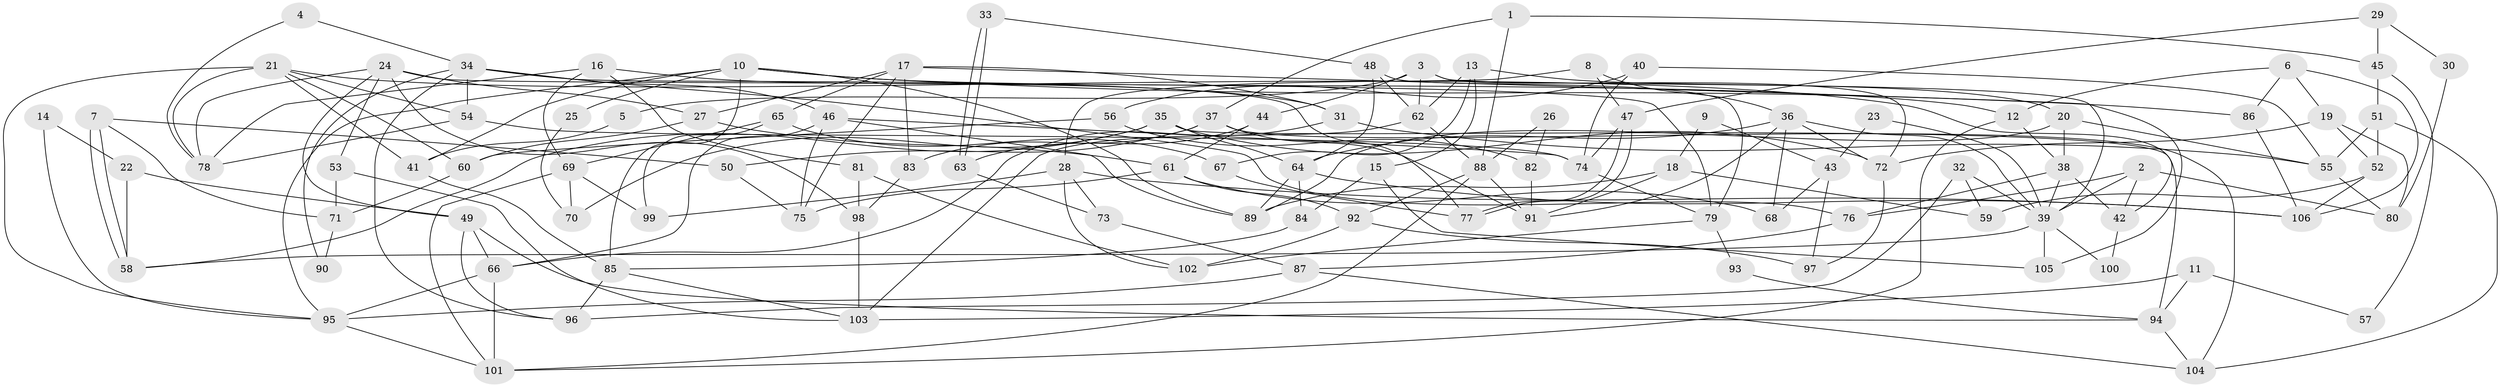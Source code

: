 // Generated by graph-tools (version 1.1) at 2025/02/03/09/25 03:02:05]
// undirected, 106 vertices, 212 edges
graph export_dot {
graph [start="1"]
  node [color=gray90,style=filled];
  1;
  2;
  3;
  4;
  5;
  6;
  7;
  8;
  9;
  10;
  11;
  12;
  13;
  14;
  15;
  16;
  17;
  18;
  19;
  20;
  21;
  22;
  23;
  24;
  25;
  26;
  27;
  28;
  29;
  30;
  31;
  32;
  33;
  34;
  35;
  36;
  37;
  38;
  39;
  40;
  41;
  42;
  43;
  44;
  45;
  46;
  47;
  48;
  49;
  50;
  51;
  52;
  53;
  54;
  55;
  56;
  57;
  58;
  59;
  60;
  61;
  62;
  63;
  64;
  65;
  66;
  67;
  68;
  69;
  70;
  71;
  72;
  73;
  74;
  75;
  76;
  77;
  78;
  79;
  80;
  81;
  82;
  83;
  84;
  85;
  86;
  87;
  88;
  89;
  90;
  91;
  92;
  93;
  94;
  95;
  96;
  97;
  98;
  99;
  100;
  101;
  102;
  103;
  104;
  105;
  106;
  1 -- 37;
  1 -- 88;
  1 -- 45;
  2 -- 80;
  2 -- 39;
  2 -- 42;
  2 -- 76;
  3 -- 72;
  3 -- 39;
  3 -- 5;
  3 -- 44;
  3 -- 62;
  4 -- 78;
  4 -- 34;
  5 -- 41;
  6 -- 106;
  6 -- 12;
  6 -- 19;
  6 -- 86;
  7 -- 50;
  7 -- 58;
  7 -- 58;
  7 -- 71;
  8 -- 28;
  8 -- 47;
  8 -- 36;
  9 -- 43;
  9 -- 18;
  10 -- 85;
  10 -- 41;
  10 -- 12;
  10 -- 25;
  10 -- 86;
  10 -- 89;
  10 -- 95;
  11 -- 103;
  11 -- 94;
  11 -- 57;
  12 -- 101;
  12 -- 38;
  13 -- 67;
  13 -- 62;
  13 -- 15;
  13 -- 20;
  14 -- 22;
  14 -- 95;
  15 -- 105;
  15 -- 84;
  16 -- 78;
  16 -- 31;
  16 -- 69;
  16 -- 81;
  17 -- 83;
  17 -- 75;
  17 -- 27;
  17 -- 31;
  17 -- 65;
  17 -- 105;
  18 -- 89;
  18 -- 91;
  18 -- 59;
  19 -- 72;
  19 -- 52;
  19 -- 80;
  20 -- 38;
  20 -- 55;
  20 -- 89;
  21 -- 78;
  21 -- 42;
  21 -- 41;
  21 -- 54;
  21 -- 60;
  21 -- 95;
  22 -- 49;
  22 -- 58;
  23 -- 43;
  23 -- 39;
  24 -- 53;
  24 -- 79;
  24 -- 27;
  24 -- 49;
  24 -- 78;
  24 -- 98;
  25 -- 70;
  26 -- 88;
  26 -- 82;
  27 -- 60;
  27 -- 61;
  28 -- 106;
  28 -- 99;
  28 -- 73;
  28 -- 102;
  29 -- 47;
  29 -- 45;
  29 -- 30;
  30 -- 80;
  31 -- 66;
  31 -- 55;
  32 -- 96;
  32 -- 59;
  32 -- 39;
  33 -- 48;
  33 -- 63;
  33 -- 63;
  34 -- 76;
  34 -- 46;
  34 -- 54;
  34 -- 77;
  34 -- 90;
  34 -- 96;
  35 -- 58;
  35 -- 94;
  35 -- 64;
  35 -- 70;
  35 -- 72;
  36 -- 64;
  36 -- 39;
  36 -- 68;
  36 -- 72;
  36 -- 91;
  37 -- 91;
  37 -- 104;
  37 -- 50;
  37 -- 83;
  38 -- 39;
  38 -- 42;
  38 -- 76;
  39 -- 58;
  39 -- 100;
  39 -- 105;
  40 -- 55;
  40 -- 74;
  40 -- 56;
  41 -- 85;
  42 -- 100;
  43 -- 97;
  43 -- 68;
  44 -- 63;
  44 -- 61;
  45 -- 51;
  45 -- 57;
  46 -- 66;
  46 -- 89;
  46 -- 74;
  46 -- 75;
  47 -- 77;
  47 -- 77;
  47 -- 74;
  48 -- 64;
  48 -- 62;
  48 -- 79;
  49 -- 66;
  49 -- 94;
  49 -- 96;
  50 -- 75;
  51 -- 55;
  51 -- 52;
  51 -- 104;
  52 -- 106;
  52 -- 59;
  53 -- 71;
  53 -- 103;
  54 -- 74;
  54 -- 78;
  55 -- 80;
  56 -- 60;
  56 -- 82;
  60 -- 71;
  61 -- 68;
  61 -- 75;
  61 -- 92;
  62 -- 103;
  62 -- 88;
  63 -- 73;
  64 -- 89;
  64 -- 84;
  64 -- 106;
  65 -- 69;
  65 -- 67;
  65 -- 99;
  66 -- 101;
  66 -- 95;
  67 -- 77;
  69 -- 101;
  69 -- 70;
  69 -- 99;
  71 -- 90;
  72 -- 97;
  73 -- 87;
  74 -- 79;
  76 -- 87;
  79 -- 93;
  79 -- 102;
  81 -- 102;
  81 -- 98;
  82 -- 91;
  83 -- 98;
  84 -- 85;
  85 -- 96;
  85 -- 103;
  86 -- 106;
  87 -- 95;
  87 -- 104;
  88 -- 92;
  88 -- 91;
  88 -- 101;
  92 -- 102;
  92 -- 97;
  93 -- 94;
  94 -- 104;
  95 -- 101;
  98 -- 103;
}
